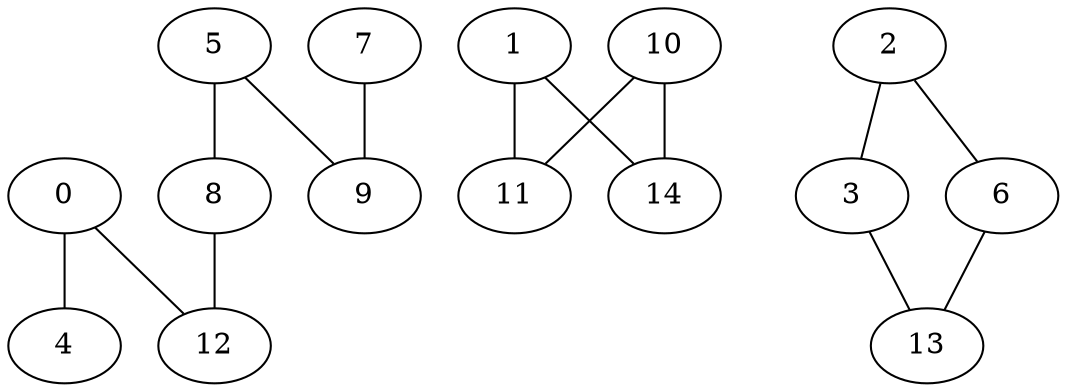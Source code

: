 graph "sampletest150-mod1_image21.bmp" {
	0	 [type=corner,
		x=212,
		y=160];
	4	 [type=endpoint,
		x=309,
		y=149];
	0 -- 4	 [angle0="-.11",
		frequency=1,
		type0=line];
	12	 [type=corner,
		x=222,
		y=228];
	0 -- 12	 [angle0="1.42",
		frequency=1,
		type0=line];
	1	 [type=corner,
		x=436,
		y="-22"];
	11	 [type=corner,
		x=98,
		y="-26"];
	1 -- 11	 [angle0=".01",
		frequency=1,
		type0=line];
	14	 [type=corner,
		x=437,
		y=526];
	1 -- 14	 [angle0="1.57",
		frequency=1,
		type0=line];
	2	 [type=corner,
		x=187,
		y=107];
	3	 [type=corner,
		x=338,
		y=120];
	2 -- 3	 [angle0=".09",
		frequency=1,
		type0=line];
	6	 [type=corner,
		x=166,
		y=387];
	2 -- 6	 [angle0="-1.50",
		frequency=1,
		type0=line];
	13	 [type=corner,
		x=352,
		y=414];
	3 -- 13	 [angle0="1.52",
		frequency=1,
		type0=line];
	5	 [type=corner,
		x=228,
		y=273];
	8	 [type=corner,
		x=225,
		y=259];
	5 -- 8	 [angle0="1.36",
		frequency=1,
		type0=line];
	9	 [type=corner,
		x=200,
		y=371];
	5 -- 9	 [angle0="-1.29",
		frequency=1,
		type0=line];
	6 -- 13	 [angle0=".14",
		frequency=1,
		type0=line];
	7	 [type=endpoint,
		x=320,
		y=359];
	7 -- 9	 [angle0="-.10",
		frequency=1,
		type0=line];
	8 -- 12	 [angle0="1.47",
		frequency=1,
		type0=line];
	10	 [type=corner,
		x=85,
		y=530];
	10 -- 11	 [angle0="-1.55",
		frequency=1,
		type0=line];
	10 -- 14	 [angle0="-.01",
		frequency=1,
		type0=line];
}
